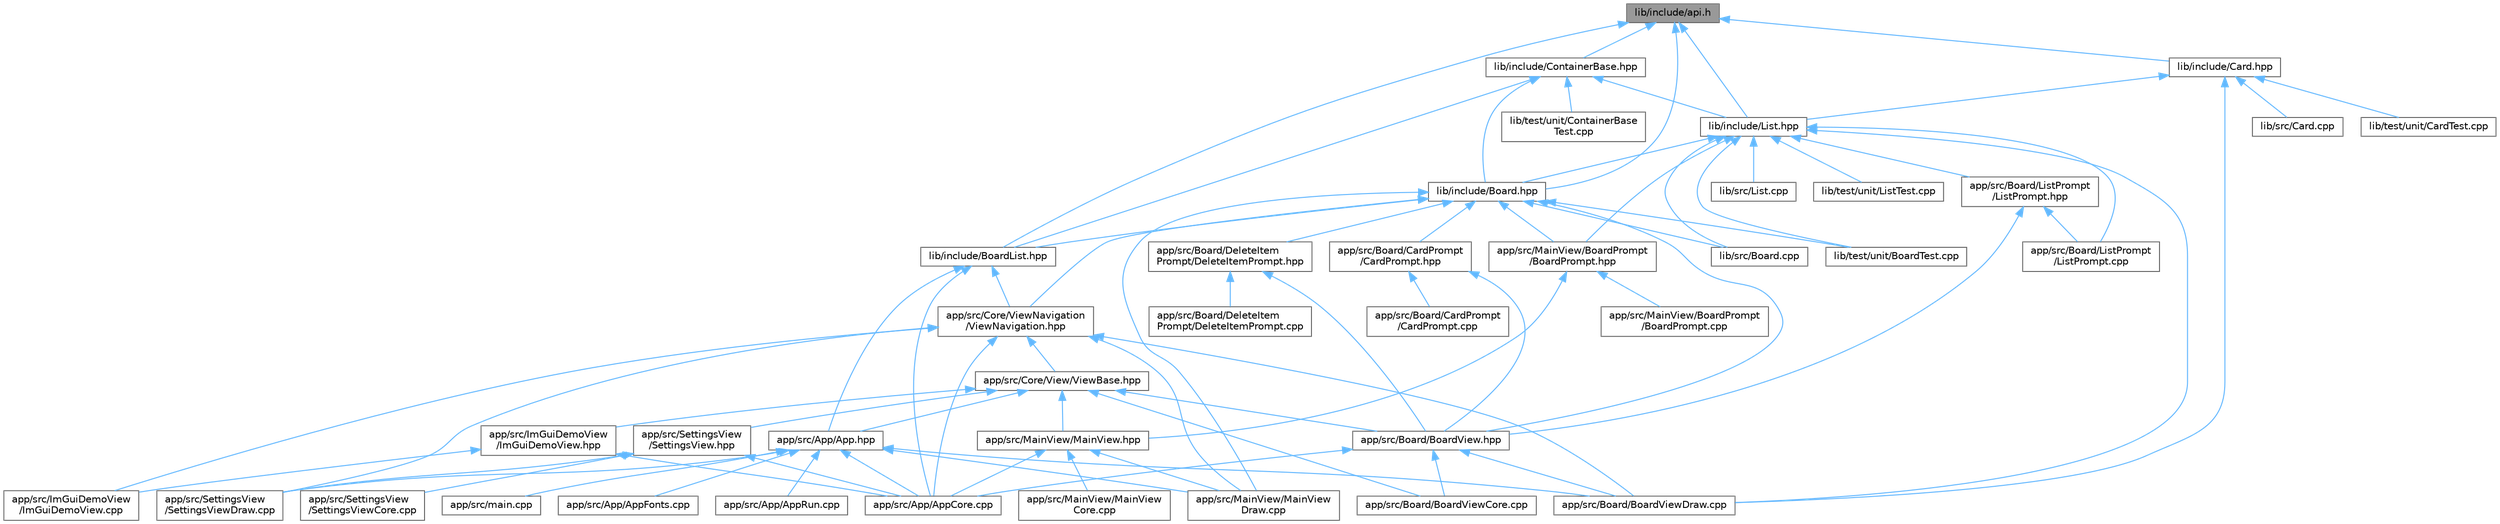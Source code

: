 digraph "lib/include/api.h"
{
 // LATEX_PDF_SIZE
  bgcolor="transparent";
  edge [fontname=Helvetica,fontsize=10,labelfontname=Helvetica,labelfontsize=10];
  node [fontname=Helvetica,fontsize=10,shape=box,height=0.2,width=0.4];
  Node1 [id="Node000001",label="lib/include/api.h",height=0.2,width=0.4,color="gray40", fillcolor="grey60", style="filled", fontcolor="black",tooltip=" "];
  Node1 -> Node2 [id="edge1_Node000001_Node000002",dir="back",color="steelblue1",style="solid",tooltip=" "];
  Node2 [id="Node000002",label="lib/include/Board.hpp",height=0.2,width=0.4,color="grey40", fillcolor="white", style="filled",URL="$Board_8hpp.html",tooltip=" "];
  Node2 -> Node3 [id="edge2_Node000002_Node000003",dir="back",color="steelblue1",style="solid",tooltip=" "];
  Node3 [id="Node000003",label="app/src/Board/BoardView.hpp",height=0.2,width=0.4,color="grey40", fillcolor="white", style="filled",URL="$BoardView_8hpp.html",tooltip=" "];
  Node3 -> Node4 [id="edge3_Node000003_Node000004",dir="back",color="steelblue1",style="solid",tooltip=" "];
  Node4 [id="Node000004",label="app/src/App/AppCore.cpp",height=0.2,width=0.4,color="grey40", fillcolor="white", style="filled",URL="$AppCore_8cpp.html",tooltip=" "];
  Node3 -> Node5 [id="edge4_Node000003_Node000005",dir="back",color="steelblue1",style="solid",tooltip=" "];
  Node5 [id="Node000005",label="app/src/Board/BoardViewCore.cpp",height=0.2,width=0.4,color="grey40", fillcolor="white", style="filled",URL="$BoardViewCore_8cpp.html",tooltip=" "];
  Node3 -> Node6 [id="edge5_Node000003_Node000006",dir="back",color="steelblue1",style="solid",tooltip=" "];
  Node6 [id="Node000006",label="app/src/Board/BoardViewDraw.cpp",height=0.2,width=0.4,color="grey40", fillcolor="white", style="filled",URL="$BoardViewDraw_8cpp.html",tooltip=" "];
  Node2 -> Node7 [id="edge6_Node000002_Node000007",dir="back",color="steelblue1",style="solid",tooltip=" "];
  Node7 [id="Node000007",label="app/src/Board/CardPrompt\l/CardPrompt.hpp",height=0.2,width=0.4,color="grey40", fillcolor="white", style="filled",URL="$CardPrompt_8hpp.html",tooltip=" "];
  Node7 -> Node3 [id="edge7_Node000007_Node000003",dir="back",color="steelblue1",style="solid",tooltip=" "];
  Node7 -> Node8 [id="edge8_Node000007_Node000008",dir="back",color="steelblue1",style="solid",tooltip=" "];
  Node8 [id="Node000008",label="app/src/Board/CardPrompt\l/CardPrompt.cpp",height=0.2,width=0.4,color="grey40", fillcolor="white", style="filled",URL="$CardPrompt_8cpp.html",tooltip=" "];
  Node2 -> Node9 [id="edge9_Node000002_Node000009",dir="back",color="steelblue1",style="solid",tooltip=" "];
  Node9 [id="Node000009",label="app/src/Board/DeleteItem\lPrompt/DeleteItemPrompt.hpp",height=0.2,width=0.4,color="grey40", fillcolor="white", style="filled",URL="$DeleteItemPrompt_8hpp.html",tooltip=" "];
  Node9 -> Node3 [id="edge10_Node000009_Node000003",dir="back",color="steelblue1",style="solid",tooltip=" "];
  Node9 -> Node10 [id="edge11_Node000009_Node000010",dir="back",color="steelblue1",style="solid",tooltip=" "];
  Node10 [id="Node000010",label="app/src/Board/DeleteItem\lPrompt/DeleteItemPrompt.cpp",height=0.2,width=0.4,color="grey40", fillcolor="white", style="filled",URL="$DeleteItemPrompt_8cpp.html",tooltip=" "];
  Node2 -> Node11 [id="edge12_Node000002_Node000011",dir="back",color="steelblue1",style="solid",tooltip=" "];
  Node11 [id="Node000011",label="app/src/Core/ViewNavigation\l/ViewNavigation.hpp",height=0.2,width=0.4,color="grey40", fillcolor="white", style="filled",URL="$ViewNavigation_8hpp.html",tooltip=" "];
  Node11 -> Node4 [id="edge13_Node000011_Node000004",dir="back",color="steelblue1",style="solid",tooltip=" "];
  Node11 -> Node6 [id="edge14_Node000011_Node000006",dir="back",color="steelblue1",style="solid",tooltip=" "];
  Node11 -> Node12 [id="edge15_Node000011_Node000012",dir="back",color="steelblue1",style="solid",tooltip=" "];
  Node12 [id="Node000012",label="app/src/Core/View/ViewBase.hpp",height=0.2,width=0.4,color="grey40", fillcolor="white", style="filled",URL="$ViewBase_8hpp.html",tooltip=" "];
  Node12 -> Node13 [id="edge16_Node000012_Node000013",dir="back",color="steelblue1",style="solid",tooltip=" "];
  Node13 [id="Node000013",label="app/src/App/App.hpp",height=0.2,width=0.4,color="grey40", fillcolor="white", style="filled",URL="$App_8hpp.html",tooltip=" "];
  Node13 -> Node4 [id="edge17_Node000013_Node000004",dir="back",color="steelblue1",style="solid",tooltip=" "];
  Node13 -> Node14 [id="edge18_Node000013_Node000014",dir="back",color="steelblue1",style="solid",tooltip=" "];
  Node14 [id="Node000014",label="app/src/App/AppFonts.cpp",height=0.2,width=0.4,color="grey40", fillcolor="white", style="filled",URL="$AppFonts_8cpp.html",tooltip=" "];
  Node13 -> Node15 [id="edge19_Node000013_Node000015",dir="back",color="steelblue1",style="solid",tooltip=" "];
  Node15 [id="Node000015",label="app/src/App/AppRun.cpp",height=0.2,width=0.4,color="grey40", fillcolor="white", style="filled",URL="$AppRun_8cpp.html",tooltip=" "];
  Node13 -> Node6 [id="edge20_Node000013_Node000006",dir="back",color="steelblue1",style="solid",tooltip=" "];
  Node13 -> Node16 [id="edge21_Node000013_Node000016",dir="back",color="steelblue1",style="solid",tooltip=" "];
  Node16 [id="Node000016",label="app/src/MainView/MainView\lDraw.cpp",height=0.2,width=0.4,color="grey40", fillcolor="white", style="filled",URL="$MainViewDraw_8cpp.html",tooltip=" "];
  Node13 -> Node17 [id="edge22_Node000013_Node000017",dir="back",color="steelblue1",style="solid",tooltip=" "];
  Node17 [id="Node000017",label="app/src/SettingsView\l/SettingsViewDraw.cpp",height=0.2,width=0.4,color="grey40", fillcolor="white", style="filled",URL="$SettingsViewDraw_8cpp.html",tooltip=" "];
  Node13 -> Node18 [id="edge23_Node000013_Node000018",dir="back",color="steelblue1",style="solid",tooltip=" "];
  Node18 [id="Node000018",label="app/src/main.cpp",height=0.2,width=0.4,color="grey40", fillcolor="white", style="filled",URL="$main_8cpp.html",tooltip=" "];
  Node12 -> Node3 [id="edge24_Node000012_Node000003",dir="back",color="steelblue1",style="solid",tooltip=" "];
  Node12 -> Node5 [id="edge25_Node000012_Node000005",dir="back",color="steelblue1",style="solid",tooltip=" "];
  Node12 -> Node19 [id="edge26_Node000012_Node000019",dir="back",color="steelblue1",style="solid",tooltip=" "];
  Node19 [id="Node000019",label="app/src/ImGuiDemoView\l/ImGuiDemoView.hpp",height=0.2,width=0.4,color="grey40", fillcolor="white", style="filled",URL="$ImGuiDemoView_8hpp.html",tooltip=" "];
  Node19 -> Node4 [id="edge27_Node000019_Node000004",dir="back",color="steelblue1",style="solid",tooltip=" "];
  Node19 -> Node20 [id="edge28_Node000019_Node000020",dir="back",color="steelblue1",style="solid",tooltip=" "];
  Node20 [id="Node000020",label="app/src/ImGuiDemoView\l/ImGuiDemoView.cpp",height=0.2,width=0.4,color="grey40", fillcolor="white", style="filled",URL="$ImGuiDemoView_8cpp.html",tooltip=" "];
  Node12 -> Node21 [id="edge29_Node000012_Node000021",dir="back",color="steelblue1",style="solid",tooltip=" "];
  Node21 [id="Node000021",label="app/src/MainView/MainView.hpp",height=0.2,width=0.4,color="grey40", fillcolor="white", style="filled",URL="$MainView_8hpp.html",tooltip=" "];
  Node21 -> Node4 [id="edge30_Node000021_Node000004",dir="back",color="steelblue1",style="solid",tooltip=" "];
  Node21 -> Node22 [id="edge31_Node000021_Node000022",dir="back",color="steelblue1",style="solid",tooltip=" "];
  Node22 [id="Node000022",label="app/src/MainView/MainView\lCore.cpp",height=0.2,width=0.4,color="grey40", fillcolor="white", style="filled",URL="$MainViewCore_8cpp.html",tooltip=" "];
  Node21 -> Node16 [id="edge32_Node000021_Node000016",dir="back",color="steelblue1",style="solid",tooltip=" "];
  Node12 -> Node23 [id="edge33_Node000012_Node000023",dir="back",color="steelblue1",style="solid",tooltip=" "];
  Node23 [id="Node000023",label="app/src/SettingsView\l/SettingsView.hpp",height=0.2,width=0.4,color="grey40", fillcolor="white", style="filled",URL="$SettingsView_8hpp.html",tooltip=" "];
  Node23 -> Node4 [id="edge34_Node000023_Node000004",dir="back",color="steelblue1",style="solid",tooltip=" "];
  Node23 -> Node24 [id="edge35_Node000023_Node000024",dir="back",color="steelblue1",style="solid",tooltip=" "];
  Node24 [id="Node000024",label="app/src/SettingsView\l/SettingsViewCore.cpp",height=0.2,width=0.4,color="grey40", fillcolor="white", style="filled",URL="$SettingsViewCore_8cpp.html",tooltip=" "];
  Node23 -> Node17 [id="edge36_Node000023_Node000017",dir="back",color="steelblue1",style="solid",tooltip=" "];
  Node11 -> Node20 [id="edge37_Node000011_Node000020",dir="back",color="steelblue1",style="solid",tooltip=" "];
  Node11 -> Node16 [id="edge38_Node000011_Node000016",dir="back",color="steelblue1",style="solid",tooltip=" "];
  Node11 -> Node17 [id="edge39_Node000011_Node000017",dir="back",color="steelblue1",style="solid",tooltip=" "];
  Node2 -> Node25 [id="edge40_Node000002_Node000025",dir="back",color="steelblue1",style="solid",tooltip=" "];
  Node25 [id="Node000025",label="app/src/MainView/BoardPrompt\l/BoardPrompt.hpp",height=0.2,width=0.4,color="grey40", fillcolor="white", style="filled",URL="$BoardPrompt_8hpp.html",tooltip=" "];
  Node25 -> Node26 [id="edge41_Node000025_Node000026",dir="back",color="steelblue1",style="solid",tooltip=" "];
  Node26 [id="Node000026",label="app/src/MainView/BoardPrompt\l/BoardPrompt.cpp",height=0.2,width=0.4,color="grey40", fillcolor="white", style="filled",URL="$BoardPrompt_8cpp.html",tooltip=" "];
  Node25 -> Node21 [id="edge42_Node000025_Node000021",dir="back",color="steelblue1",style="solid",tooltip=" "];
  Node2 -> Node16 [id="edge43_Node000002_Node000016",dir="back",color="steelblue1",style="solid",tooltip=" "];
  Node2 -> Node27 [id="edge44_Node000002_Node000027",dir="back",color="steelblue1",style="solid",tooltip=" "];
  Node27 [id="Node000027",label="lib/include/BoardList.hpp",height=0.2,width=0.4,color="grey40", fillcolor="white", style="filled",URL="$BoardList_8hpp.html",tooltip=" "];
  Node27 -> Node13 [id="edge45_Node000027_Node000013",dir="back",color="steelblue1",style="solid",tooltip=" "];
  Node27 -> Node4 [id="edge46_Node000027_Node000004",dir="back",color="steelblue1",style="solid",tooltip=" "];
  Node27 -> Node11 [id="edge47_Node000027_Node000011",dir="back",color="steelblue1",style="solid",tooltip=" "];
  Node2 -> Node28 [id="edge48_Node000002_Node000028",dir="back",color="steelblue1",style="solid",tooltip=" "];
  Node28 [id="Node000028",label="lib/src/Board.cpp",height=0.2,width=0.4,color="grey40", fillcolor="white", style="filled",URL="$Board_8cpp.html",tooltip=" "];
  Node2 -> Node29 [id="edge49_Node000002_Node000029",dir="back",color="steelblue1",style="solid",tooltip=" "];
  Node29 [id="Node000029",label="lib/test/unit/BoardTest.cpp",height=0.2,width=0.4,color="grey40", fillcolor="white", style="filled",URL="$BoardTest_8cpp.html",tooltip=" "];
  Node1 -> Node27 [id="edge50_Node000001_Node000027",dir="back",color="steelblue1",style="solid",tooltip=" "];
  Node1 -> Node30 [id="edge51_Node000001_Node000030",dir="back",color="steelblue1",style="solid",tooltip=" "];
  Node30 [id="Node000030",label="lib/include/Card.hpp",height=0.2,width=0.4,color="grey40", fillcolor="white", style="filled",URL="$Card_8hpp.html",tooltip=" "];
  Node30 -> Node6 [id="edge52_Node000030_Node000006",dir="back",color="steelblue1",style="solid",tooltip=" "];
  Node30 -> Node31 [id="edge53_Node000030_Node000031",dir="back",color="steelblue1",style="solid",tooltip=" "];
  Node31 [id="Node000031",label="lib/include/List.hpp",height=0.2,width=0.4,color="grey40", fillcolor="white", style="filled",URL="$List_8hpp.html",tooltip=" "];
  Node31 -> Node6 [id="edge54_Node000031_Node000006",dir="back",color="steelblue1",style="solid",tooltip=" "];
  Node31 -> Node32 [id="edge55_Node000031_Node000032",dir="back",color="steelblue1",style="solid",tooltip=" "];
  Node32 [id="Node000032",label="app/src/Board/ListPrompt\l/ListPrompt.cpp",height=0.2,width=0.4,color="grey40", fillcolor="white", style="filled",URL="$ListPrompt_8cpp.html",tooltip=" "];
  Node31 -> Node33 [id="edge56_Node000031_Node000033",dir="back",color="steelblue1",style="solid",tooltip=" "];
  Node33 [id="Node000033",label="app/src/Board/ListPrompt\l/ListPrompt.hpp",height=0.2,width=0.4,color="grey40", fillcolor="white", style="filled",URL="$ListPrompt_8hpp.html",tooltip=" "];
  Node33 -> Node3 [id="edge57_Node000033_Node000003",dir="back",color="steelblue1",style="solid",tooltip=" "];
  Node33 -> Node32 [id="edge58_Node000033_Node000032",dir="back",color="steelblue1",style="solid",tooltip=" "];
  Node31 -> Node25 [id="edge59_Node000031_Node000025",dir="back",color="steelblue1",style="solid",tooltip=" "];
  Node31 -> Node2 [id="edge60_Node000031_Node000002",dir="back",color="steelblue1",style="solid",tooltip=" "];
  Node31 -> Node28 [id="edge61_Node000031_Node000028",dir="back",color="steelblue1",style="solid",tooltip=" "];
  Node31 -> Node34 [id="edge62_Node000031_Node000034",dir="back",color="steelblue1",style="solid",tooltip=" "];
  Node34 [id="Node000034",label="lib/src/List.cpp",height=0.2,width=0.4,color="grey40", fillcolor="white", style="filled",URL="$List_8cpp.html",tooltip=" "];
  Node31 -> Node29 [id="edge63_Node000031_Node000029",dir="back",color="steelblue1",style="solid",tooltip=" "];
  Node31 -> Node35 [id="edge64_Node000031_Node000035",dir="back",color="steelblue1",style="solid",tooltip=" "];
  Node35 [id="Node000035",label="lib/test/unit/ListTest.cpp",height=0.2,width=0.4,color="grey40", fillcolor="white", style="filled",URL="$ListTest_8cpp.html",tooltip=" "];
  Node30 -> Node36 [id="edge65_Node000030_Node000036",dir="back",color="steelblue1",style="solid",tooltip=" "];
  Node36 [id="Node000036",label="lib/src/Card.cpp",height=0.2,width=0.4,color="grey40", fillcolor="white", style="filled",URL="$Card_8cpp.html",tooltip=" "];
  Node30 -> Node37 [id="edge66_Node000030_Node000037",dir="back",color="steelblue1",style="solid",tooltip=" "];
  Node37 [id="Node000037",label="lib/test/unit/CardTest.cpp",height=0.2,width=0.4,color="grey40", fillcolor="white", style="filled",URL="$CardTest_8cpp.html",tooltip=" "];
  Node1 -> Node38 [id="edge67_Node000001_Node000038",dir="back",color="steelblue1",style="solid",tooltip=" "];
  Node38 [id="Node000038",label="lib/include/ContainerBase.hpp",height=0.2,width=0.4,color="grey40", fillcolor="white", style="filled",URL="$ContainerBase_8hpp.html",tooltip=" "];
  Node38 -> Node2 [id="edge68_Node000038_Node000002",dir="back",color="steelblue1",style="solid",tooltip=" "];
  Node38 -> Node27 [id="edge69_Node000038_Node000027",dir="back",color="steelblue1",style="solid",tooltip=" "];
  Node38 -> Node31 [id="edge70_Node000038_Node000031",dir="back",color="steelblue1",style="solid",tooltip=" "];
  Node38 -> Node39 [id="edge71_Node000038_Node000039",dir="back",color="steelblue1",style="solid",tooltip=" "];
  Node39 [id="Node000039",label="lib/test/unit/ContainerBase\lTest.cpp",height=0.2,width=0.4,color="grey40", fillcolor="white", style="filled",URL="$ContainerBaseTest_8cpp.html",tooltip=" "];
  Node1 -> Node31 [id="edge72_Node000001_Node000031",dir="back",color="steelblue1",style="solid",tooltip=" "];
}
